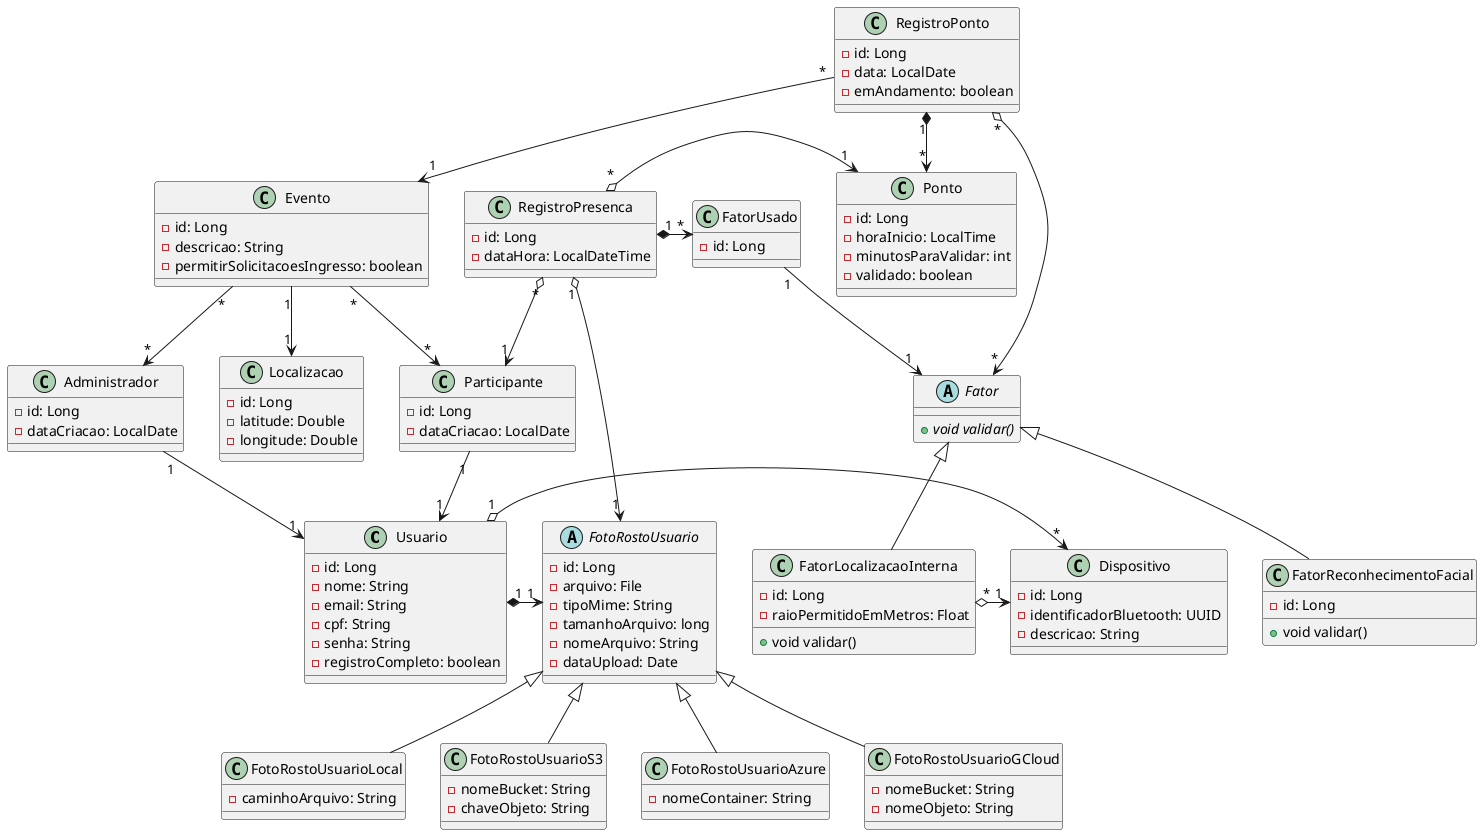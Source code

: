 @startuml
class Usuario {
    - id: Long
    - nome: String
    - email: String
    - cpf: String
    - senha: String
    - registroCompleto: boolean
}

class Administrador {
    - id: Long
    - dataCriacao: LocalDate
}

class Participante {
    - id: Long
    - dataCriacao: LocalDate
}

class Dispositivo {
    - id: Long
    - identificadorBluetooth: UUID
    - descricao: String
}

abstract class FotoRostoUsuario {
    - id: Long
    - arquivo: File
    - tipoMime: String
    - tamanhoArquivo: long
    - nomeArquivo: String
    - dataUpload: Date
}

class FatorUsado {
     - id: Long
}

class FotoRostoUsuarioLocal {
    - caminhoArquivo: String
}

class FotoRostoUsuarioS3 {
    - nomeBucket: String
    - chaveObjeto: String
}

class FotoRostoUsuarioAzure {
    - nomeContainer: String
}

class FotoRostoUsuarioGCloud {
    - nomeBucket: String
    - nomeObjeto: String
}

class Evento {
    - id: Long
    - descricao: String
    - permitirSolicitacoesIngresso: boolean
}

class Localizacao {
    - id: Long
    - latitude: Double
    - longitude: Double
}


class RegistroPonto {
    - id: Long
    - data: LocalDate
    - emAndamento: boolean
}

class Ponto {
    - id: Long
    - horaInicio: LocalTime
    - minutosParaValidar: int
    - validado: boolean
}

class RegistroPresenca {
    - id: Long
    - dataHora: LocalDateTime
}

abstract class Fator {
    + void {abstract} validar()
}

class FatorReconhecimentoFacial {
    - id: Long
    + void validar()
}

class FatorLocalizacaoInterna {
    - id: Long
    - raioPermitidoEmMetros: Float
    + void validar()
}

RegistroPonto "*" --> "1" Evento
Evento "*" --> "*" Administrador
Evento "1" --> "1" Localizacao
Evento "*" --> "*" Participante

RegistroPonto "1" *-> "*" Ponto
RegistroPonto "*" o-> "*" Fator

RegistroPresenca "*" o-> "1" Participante
RegistroPresenca "*" o-> "1" Ponto
RegistroPresenca "1" o-> "1" FotoRostoUsuario

Fator <|-- FatorReconhecimentoFacial
Fator <|-- FatorLocalizacaoInterna

FatorLocalizacaoInterna "*" o-> "1" Dispositivo

Usuario "1" o-> "*" Dispositivo
Usuario "1" *-> "1" FotoRostoUsuario

RegistroPresenca "1" *-> "*" FatorUsado
FatorUsado "1" --> "1" Fator

Administrador "1" --> "1" Usuario
Participante "1" --> "1" Usuario

FotoRostoUsuario <|-- FotoRostoUsuarioLocal
FotoRostoUsuario <|-- FotoRostoUsuarioS3
FotoRostoUsuario <|-- FotoRostoUsuarioAzure
FotoRostoUsuario <|-- FotoRostoUsuarioGCloud

@enduml
